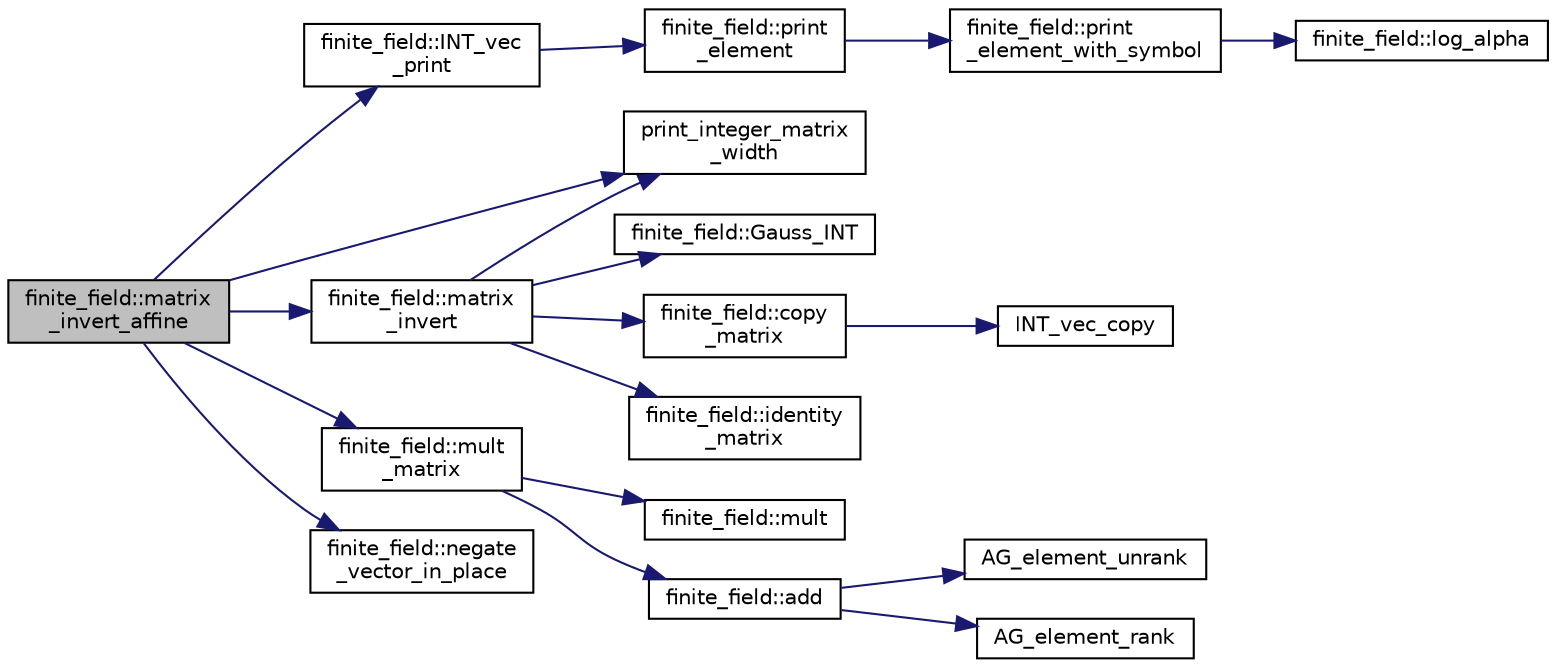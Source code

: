 digraph "finite_field::matrix_invert_affine"
{
  edge [fontname="Helvetica",fontsize="10",labelfontname="Helvetica",labelfontsize="10"];
  node [fontname="Helvetica",fontsize="10",shape=record];
  rankdir="LR";
  Node9655 [label="finite_field::matrix\l_invert_affine",height=0.2,width=0.4,color="black", fillcolor="grey75", style="filled", fontcolor="black"];
  Node9655 -> Node9656 [color="midnightblue",fontsize="10",style="solid",fontname="Helvetica"];
  Node9656 [label="print_integer_matrix\l_width",height=0.2,width=0.4,color="black", fillcolor="white", style="filled",URL="$d5/db4/io__and__os_8h.html#aa78f3e73fc2179251bd15adbcc31573f"];
  Node9655 -> Node9657 [color="midnightblue",fontsize="10",style="solid",fontname="Helvetica"];
  Node9657 [label="finite_field::INT_vec\l_print",height=0.2,width=0.4,color="black", fillcolor="white", style="filled",URL="$df/d5a/classfinite__field.html#a9c33a61dedc197e37b014b6f8dc07f06"];
  Node9657 -> Node9658 [color="midnightblue",fontsize="10",style="solid",fontname="Helvetica"];
  Node9658 [label="finite_field::print\l_element",height=0.2,width=0.4,color="black", fillcolor="white", style="filled",URL="$df/d5a/classfinite__field.html#ab7d1f59c043d7696b8b47c92d0fedad5"];
  Node9658 -> Node9659 [color="midnightblue",fontsize="10",style="solid",fontname="Helvetica"];
  Node9659 [label="finite_field::print\l_element_with_symbol",height=0.2,width=0.4,color="black", fillcolor="white", style="filled",URL="$df/d5a/classfinite__field.html#aa0180c961aa4a0a8934cb4dc82e38a4d"];
  Node9659 -> Node9660 [color="midnightblue",fontsize="10",style="solid",fontname="Helvetica"];
  Node9660 [label="finite_field::log_alpha",height=0.2,width=0.4,color="black", fillcolor="white", style="filled",URL="$df/d5a/classfinite__field.html#a446a83ae0d281ddf44215626f0097305"];
  Node9655 -> Node9661 [color="midnightblue",fontsize="10",style="solid",fontname="Helvetica"];
  Node9661 [label="finite_field::matrix\l_invert",height=0.2,width=0.4,color="black", fillcolor="white", style="filled",URL="$df/d5a/classfinite__field.html#a4c017c0edc20fefef3da0db4ef4248f7"];
  Node9661 -> Node9656 [color="midnightblue",fontsize="10",style="solid",fontname="Helvetica"];
  Node9661 -> Node9662 [color="midnightblue",fontsize="10",style="solid",fontname="Helvetica"];
  Node9662 [label="finite_field::copy\l_matrix",height=0.2,width=0.4,color="black", fillcolor="white", style="filled",URL="$df/d5a/classfinite__field.html#a2bfe6d4feabc4f27d253c7702ef9b8cb"];
  Node9662 -> Node9663 [color="midnightblue",fontsize="10",style="solid",fontname="Helvetica"];
  Node9663 [label="INT_vec_copy",height=0.2,width=0.4,color="black", fillcolor="white", style="filled",URL="$df/dbf/sajeeb_8_c.html#ac2d875e27e009af6ec04d17254d11075"];
  Node9661 -> Node9664 [color="midnightblue",fontsize="10",style="solid",fontname="Helvetica"];
  Node9664 [label="finite_field::identity\l_matrix",height=0.2,width=0.4,color="black", fillcolor="white", style="filled",URL="$df/d5a/classfinite__field.html#a4688997f80b8721560bccec986c23413"];
  Node9661 -> Node9665 [color="midnightblue",fontsize="10",style="solid",fontname="Helvetica"];
  Node9665 [label="finite_field::Gauss_INT",height=0.2,width=0.4,color="black", fillcolor="white", style="filled",URL="$df/d5a/classfinite__field.html#adb676d2e80341b53751326e3a58beb11"];
  Node9655 -> Node9666 [color="midnightblue",fontsize="10",style="solid",fontname="Helvetica"];
  Node9666 [label="finite_field::mult\l_matrix",height=0.2,width=0.4,color="black", fillcolor="white", style="filled",URL="$df/d5a/classfinite__field.html#a48517f15dfd7b21c37e0975855f1ada2"];
  Node9666 -> Node9667 [color="midnightblue",fontsize="10",style="solid",fontname="Helvetica"];
  Node9667 [label="finite_field::add",height=0.2,width=0.4,color="black", fillcolor="white", style="filled",URL="$df/d5a/classfinite__field.html#a8f12328a27500f3c7be0c849ebbc9d14"];
  Node9667 -> Node9668 [color="midnightblue",fontsize="10",style="solid",fontname="Helvetica"];
  Node9668 [label="AG_element_unrank",height=0.2,width=0.4,color="black", fillcolor="white", style="filled",URL="$d4/d67/geometry_8h.html#a4a33b86c87b2879b97cfa1327abe2885"];
  Node9667 -> Node9669 [color="midnightblue",fontsize="10",style="solid",fontname="Helvetica"];
  Node9669 [label="AG_element_rank",height=0.2,width=0.4,color="black", fillcolor="white", style="filled",URL="$d4/d67/geometry_8h.html#ab2ac908d07dd8038fd996e26bdc75c17"];
  Node9666 -> Node9670 [color="midnightblue",fontsize="10",style="solid",fontname="Helvetica"];
  Node9670 [label="finite_field::mult",height=0.2,width=0.4,color="black", fillcolor="white", style="filled",URL="$df/d5a/classfinite__field.html#a24fb5917aa6d4d656fd855b7f44a13b0"];
  Node9655 -> Node9671 [color="midnightblue",fontsize="10",style="solid",fontname="Helvetica"];
  Node9671 [label="finite_field::negate\l_vector_in_place",height=0.2,width=0.4,color="black", fillcolor="white", style="filled",URL="$df/d5a/classfinite__field.html#ad6a305338cfff6d22353ac03c5cd5e03"];
}

